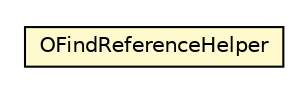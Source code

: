 #!/usr/local/bin/dot
#
# Class diagram 
# Generated by UMLGraph version R5_6-24-gf6e263 (http://www.umlgraph.org/)
#

digraph G {
	edge [fontname="Helvetica",fontsize=10,labelfontname="Helvetica",labelfontsize=10];
	node [fontname="Helvetica",fontsize=10,shape=plaintext];
	nodesep=0.25;
	ranksep=0.5;
	// com.orientechnologies.orient.core.sql.OFindReferenceHelper
	c1772587 [label=<<table title="com.orientechnologies.orient.core.sql.OFindReferenceHelper" border="0" cellborder="1" cellspacing="0" cellpadding="2" port="p" bgcolor="lemonChiffon" href="./OFindReferenceHelper.html">
		<tr><td><table border="0" cellspacing="0" cellpadding="1">
<tr><td align="center" balign="center"> OFindReferenceHelper </td></tr>
		</table></td></tr>
		</table>>, URL="./OFindReferenceHelper.html", fontname="Helvetica", fontcolor="black", fontsize=10.0];
}

